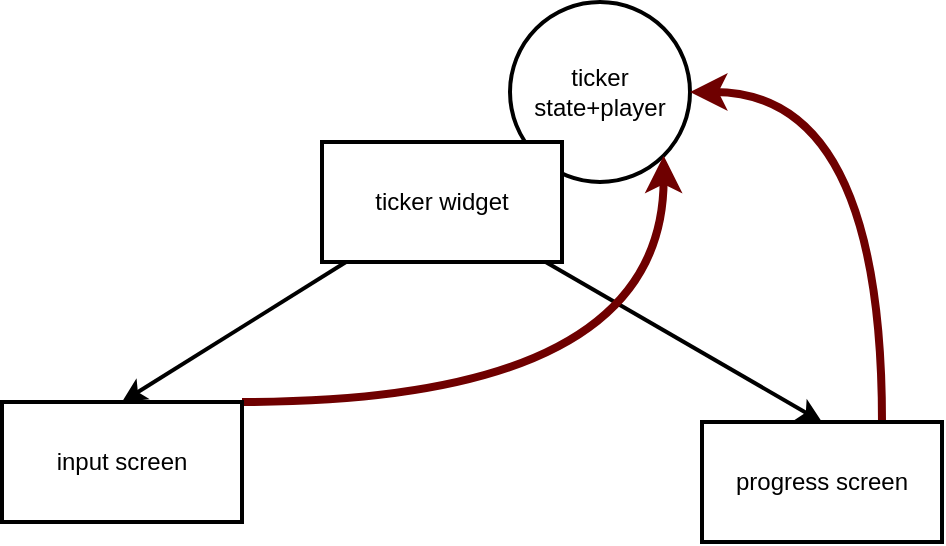 <mxfile>
    <diagram id="b82aj__pMzovS4hmWyuq" name="Page-1">
        <mxGraphModel dx="795" dy="545" grid="1" gridSize="10" guides="1" tooltips="1" connect="1" arrows="1" fold="1" page="1" pageScale="1" pageWidth="827" pageHeight="1169" math="0" shadow="0">
            <root>
                <mxCell id="0"/>
                <mxCell id="1" parent="0"/>
                <mxCell id="20" style="edgeStyle=none;html=1;entryX=0.5;entryY=0;entryDx=0;entryDy=0;fillOpacity=100;strokeWidth=2;" parent="1" source="2" target="18" edge="1">
                    <mxGeometry relative="1" as="geometry"/>
                </mxCell>
                <mxCell id="21" style="edgeStyle=none;html=1;entryX=0.5;entryY=0;entryDx=0;entryDy=0;fillOpacity=100;strokeWidth=2;" parent="1" source="2" target="19" edge="1">
                    <mxGeometry relative="1" as="geometry"/>
                </mxCell>
                <mxCell id="10" value="ticker state+player" style="ellipse;whiteSpace=wrap;html=1;fillOpacity=100;strokeWidth=2;sketch=0;" parent="1" vertex="1">
                    <mxGeometry x="414" y="60" width="90" height="90" as="geometry"/>
                </mxCell>
                <mxCell id="22" style="edgeStyle=orthogonalEdgeStyle;html=1;entryX=1;entryY=1;entryDx=0;entryDy=0;curved=1;strokeWidth=4;fillColor=#a20025;strokeColor=#6F0000;fillOpacity=100;" parent="1" source="18" target="10" edge="1">
                    <mxGeometry relative="1" as="geometry">
                        <Array as="points">
                            <mxPoint x="491" y="260"/>
                        </Array>
                    </mxGeometry>
                </mxCell>
                <mxCell id="18" value="input screen" style="whiteSpace=wrap;html=1;fillOpacity=100;strokeWidth=2;" parent="1" vertex="1">
                    <mxGeometry x="160" y="260" width="120" height="60" as="geometry"/>
                </mxCell>
                <mxCell id="23" style="edgeStyle=orthogonalEdgeStyle;curved=1;html=1;strokeWidth=4;entryX=1;entryY=0.5;entryDx=0;entryDy=0;exitX=0.75;exitY=0;exitDx=0;exitDy=0;fillColor=#a20025;strokeColor=#6F0000;fillOpacity=100;" parent="1" source="19" target="10" edge="1">
                    <mxGeometry relative="1" as="geometry">
                        <mxPoint x="640" y="150" as="targetPoint"/>
                        <Array as="points">
                            <mxPoint x="600" y="105"/>
                        </Array>
                    </mxGeometry>
                </mxCell>
                <mxCell id="19" value="progress screen" style="whiteSpace=wrap;html=1;fillOpacity=100;strokeWidth=2;" parent="1" vertex="1">
                    <mxGeometry x="510" y="270" width="120" height="60" as="geometry"/>
                </mxCell>
                <mxCell id="2" value="ticker widget" style="whiteSpace=wrap;html=1;fillOpacity=100;strokeWidth=2;sketch=0;" parent="1" vertex="1">
                    <mxGeometry x="320" y="130" width="120" height="60" as="geometry"/>
                </mxCell>
            </root>
        </mxGraphModel>
    </diagram>
</mxfile>